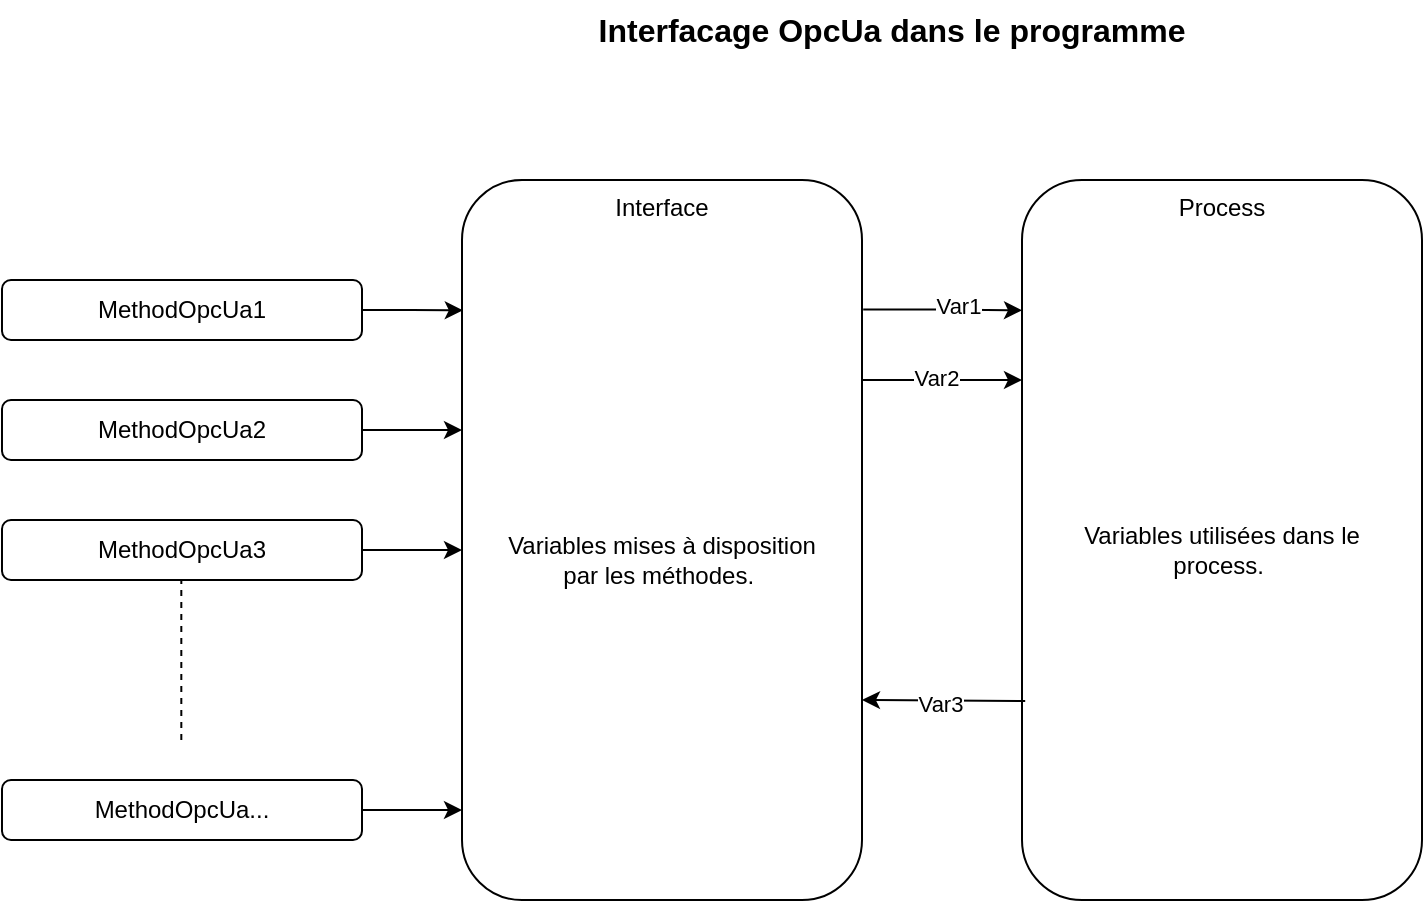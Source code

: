 <mxfile version="26.0.16" pages="3">
  <diagram name="Interface OpcUa" id="3O1yarx61FH_KQ-hQABA">
    <mxGraphModel dx="1434" dy="901" grid="1" gridSize="10" guides="1" tooltips="1" connect="1" arrows="1" fold="1" page="1" pageScale="1" pageWidth="1654" pageHeight="1169" math="0" shadow="0">
      <root>
        <mxCell id="0" />
        <mxCell id="1" parent="0" />
        <mxCell id="ovOquduBLZXhEfotEcZJ-17" style="edgeStyle=orthogonalEdgeStyle;rounded=0;orthogonalLoop=1;jettySize=auto;html=1;exitX=1;exitY=0.25;exitDx=0;exitDy=0;entryX=0;entryY=0.25;entryDx=0;entryDy=0;" parent="1" edge="1">
          <mxGeometry relative="1" as="geometry">
            <mxPoint x="640" y="260" as="sourcePoint" />
            <mxPoint x="720" y="260" as="targetPoint" />
          </mxGeometry>
        </mxCell>
        <mxCell id="ovOquduBLZXhEfotEcZJ-21" value="Var2" style="edgeLabel;html=1;align=center;verticalAlign=middle;resizable=0;points=[];" parent="ovOquduBLZXhEfotEcZJ-17" vertex="1" connectable="0">
          <mxGeometry x="-0.083" y="1" relative="1" as="geometry">
            <mxPoint as="offset" />
          </mxGeometry>
        </mxCell>
        <mxCell id="ovOquduBLZXhEfotEcZJ-1" value="Interface" style="rounded=1;whiteSpace=wrap;html=1;verticalAlign=top;" parent="1" vertex="1">
          <mxGeometry x="440" y="160" width="200" height="360" as="geometry" />
        </mxCell>
        <mxCell id="ovOquduBLZXhEfotEcZJ-5" style="edgeStyle=orthogonalEdgeStyle;rounded=0;orthogonalLoop=1;jettySize=auto;html=1;exitX=1;exitY=0.5;exitDx=0;exitDy=0;entryX=0.002;entryY=0.181;entryDx=0;entryDy=0;entryPerimeter=0;" parent="1" source="ovOquduBLZXhEfotEcZJ-3" target="ovOquduBLZXhEfotEcZJ-1" edge="1">
          <mxGeometry relative="1" as="geometry">
            <mxPoint x="420" y="260" as="targetPoint" />
          </mxGeometry>
        </mxCell>
        <mxCell id="ovOquduBLZXhEfotEcZJ-3" value="MethodOpcUa1" style="rounded=1;whiteSpace=wrap;html=1;" parent="1" vertex="1">
          <mxGeometry x="210" y="210" width="180" height="30" as="geometry" />
        </mxCell>
        <mxCell id="ovOquduBLZXhEfotEcZJ-6" value="Process" style="rounded=1;whiteSpace=wrap;html=1;verticalAlign=top;" parent="1" vertex="1">
          <mxGeometry x="720" y="160" width="200" height="360" as="geometry" />
        </mxCell>
        <mxCell id="ovOquduBLZXhEfotEcZJ-8" style="edgeStyle=orthogonalEdgeStyle;rounded=0;orthogonalLoop=1;jettySize=auto;html=1;exitX=1.003;exitY=0.18;exitDx=0;exitDy=0;entryX=0;entryY=0.181;entryDx=0;entryDy=0;entryPerimeter=0;exitPerimeter=0;" parent="1" source="ovOquduBLZXhEfotEcZJ-1" target="ovOquduBLZXhEfotEcZJ-6" edge="1">
          <mxGeometry relative="1" as="geometry">
            <mxPoint x="615.0" y="225.0" as="sourcePoint" />
            <mxPoint x="690" y="260" as="targetPoint" />
          </mxGeometry>
        </mxCell>
        <mxCell id="ovOquduBLZXhEfotEcZJ-22" value="Var1" style="edgeLabel;html=1;align=center;verticalAlign=middle;resizable=0;points=[];" parent="ovOquduBLZXhEfotEcZJ-8" vertex="1" connectable="0">
          <mxGeometry x="0.198" y="2" relative="1" as="geometry">
            <mxPoint as="offset" />
          </mxGeometry>
        </mxCell>
        <mxCell id="ovOquduBLZXhEfotEcZJ-9" style="edgeStyle=orthogonalEdgeStyle;rounded=0;orthogonalLoop=1;jettySize=auto;html=1;exitX=1;exitY=0.5;exitDx=0;exitDy=0;entryX=0.002;entryY=0.181;entryDx=0;entryDy=0;entryPerimeter=0;" parent="1" source="ovOquduBLZXhEfotEcZJ-10" edge="1">
          <mxGeometry relative="1" as="geometry">
            <mxPoint x="440" y="285" as="targetPoint" />
          </mxGeometry>
        </mxCell>
        <mxCell id="ovOquduBLZXhEfotEcZJ-10" value="MethodOpcUa2" style="rounded=1;whiteSpace=wrap;html=1;" parent="1" vertex="1">
          <mxGeometry x="210" y="270" width="180" height="30" as="geometry" />
        </mxCell>
        <mxCell id="ovOquduBLZXhEfotEcZJ-11" style="edgeStyle=orthogonalEdgeStyle;rounded=0;orthogonalLoop=1;jettySize=auto;html=1;exitX=1;exitY=0.5;exitDx=0;exitDy=0;entryX=0.002;entryY=0.181;entryDx=0;entryDy=0;entryPerimeter=0;" parent="1" source="ovOquduBLZXhEfotEcZJ-12" edge="1">
          <mxGeometry relative="1" as="geometry">
            <mxPoint x="440" y="345" as="targetPoint" />
          </mxGeometry>
        </mxCell>
        <mxCell id="ovOquduBLZXhEfotEcZJ-12" value="MethodOpcUa3" style="rounded=1;whiteSpace=wrap;html=1;" parent="1" vertex="1">
          <mxGeometry x="210" y="330" width="180" height="30" as="geometry" />
        </mxCell>
        <mxCell id="ovOquduBLZXhEfotEcZJ-13" value="" style="endArrow=none;dashed=1;html=1;rounded=0;" parent="1" edge="1">
          <mxGeometry width="50" height="50" relative="1" as="geometry">
            <mxPoint x="299.66" y="440" as="sourcePoint" />
            <mxPoint x="299.66" y="360" as="targetPoint" />
          </mxGeometry>
        </mxCell>
        <mxCell id="ovOquduBLZXhEfotEcZJ-14" style="edgeStyle=orthogonalEdgeStyle;rounded=0;orthogonalLoop=1;jettySize=auto;html=1;exitX=1;exitY=0.5;exitDx=0;exitDy=0;entryX=0.002;entryY=0.181;entryDx=0;entryDy=0;entryPerimeter=0;" parent="1" source="ovOquduBLZXhEfotEcZJ-15" edge="1">
          <mxGeometry relative="1" as="geometry">
            <mxPoint x="440" y="475" as="targetPoint" />
          </mxGeometry>
        </mxCell>
        <mxCell id="ovOquduBLZXhEfotEcZJ-15" value="MethodOpcUa..." style="rounded=1;whiteSpace=wrap;html=1;" parent="1" vertex="1">
          <mxGeometry x="210" y="460" width="180" height="30" as="geometry" />
        </mxCell>
        <mxCell id="ovOquduBLZXhEfotEcZJ-16" value="Variables mises à disposition par les méthodes.&amp;nbsp;" style="text;html=1;align=center;verticalAlign=middle;whiteSpace=wrap;rounded=0;" parent="1" vertex="1">
          <mxGeometry x="460" y="210" width="160" height="280" as="geometry" />
        </mxCell>
        <mxCell id="ovOquduBLZXhEfotEcZJ-18" value="" style="endArrow=classic;html=1;rounded=0;entryX=0.992;entryY=0.332;entryDx=0;entryDy=0;entryPerimeter=0;" parent="1" edge="1">
          <mxGeometry width="50" height="50" relative="1" as="geometry">
            <mxPoint x="721.6" y="420.48" as="sourcePoint" />
            <mxPoint x="640.0" y="420" as="targetPoint" />
          </mxGeometry>
        </mxCell>
        <mxCell id="ovOquduBLZXhEfotEcZJ-24" value="Var3" style="edgeLabel;html=1;align=center;verticalAlign=middle;resizable=0;points=[];" parent="ovOquduBLZXhEfotEcZJ-18" vertex="1" connectable="0">
          <mxGeometry x="0.04" y="2" relative="1" as="geometry">
            <mxPoint as="offset" />
          </mxGeometry>
        </mxCell>
        <mxCell id="ovOquduBLZXhEfotEcZJ-23" value="Variables utilisées dans le process.&amp;nbsp;" style="text;html=1;align=center;verticalAlign=middle;whiteSpace=wrap;rounded=0;" parent="1" vertex="1">
          <mxGeometry x="740" y="205" width="160" height="280" as="geometry" />
        </mxCell>
        <mxCell id="ZnCGJM9q_NyyhINOvmDc-1" value="&lt;font style=&quot;font-size: 16px;&quot;&gt;&lt;b&gt;Interfacage OpcUa dans le programme&lt;/b&gt;&lt;/font&gt;" style="text;html=1;align=center;verticalAlign=middle;whiteSpace=wrap;rounded=0;" vertex="1" parent="1">
          <mxGeometry x="450" y="70" width="410" height="30" as="geometry" />
        </mxCell>
      </root>
    </mxGraphModel>
  </diagram>
  <diagram id="NkyIWx4_HReazGIrEcEl" name="Echanges">
    <mxGraphModel dx="1434" dy="851" grid="1" gridSize="10" guides="1" tooltips="1" connect="1" arrows="1" fold="1" page="1" pageScale="1" pageWidth="1654" pageHeight="1169" math="0" shadow="0">
      <root>
        <mxCell id="0" />
        <mxCell id="1" parent="0" />
        <mxCell id="0HWD0VlDx9bdStxENrCN-12" style="edgeStyle=orthogonalEdgeStyle;rounded=0;orthogonalLoop=1;jettySize=auto;html=1;exitX=0.25;exitY=1;exitDx=0;exitDy=0;" edge="1" parent="1" source="0HWD0VlDx9bdStxENrCN-1" target="0HWD0VlDx9bdStxENrCN-9">
          <mxGeometry relative="1" as="geometry" />
        </mxCell>
        <mxCell id="0HWD0VlDx9bdStxENrCN-1" value="Unista" style="rounded=1;whiteSpace=wrap;html=1;" vertex="1" parent="1">
          <mxGeometry x="200" y="480" width="640" height="40" as="geometry" />
        </mxCell>
        <mxCell id="0HWD0VlDx9bdStxENrCN-13" style="edgeStyle=orthogonalEdgeStyle;rounded=0;orthogonalLoop=1;jettySize=auto;html=1;exitX=0.25;exitY=1;exitDx=0;exitDy=0;entryX=0.5;entryY=0;entryDx=0;entryDy=0;" edge="1" parent="1" source="0HWD0VlDx9bdStxENrCN-2" target="0HWD0VlDx9bdStxENrCN-8">
          <mxGeometry relative="1" as="geometry" />
        </mxCell>
        <mxCell id="0HWD0VlDx9bdStxENrCN-2" value="Agileo" style="rounded=1;whiteSpace=wrap;html=1;" vertex="1" parent="1">
          <mxGeometry x="200" y="80" width="640" height="40" as="geometry" />
        </mxCell>
        <mxCell id="0HWD0VlDx9bdStxENrCN-3" value="Ltu" style="rounded=1;whiteSpace=wrap;html=1;" vertex="1" parent="1">
          <mxGeometry x="200" y="720" width="640" height="40" as="geometry" />
        </mxCell>
        <mxCell id="0HWD0VlDx9bdStxENrCN-8" value="&lt;div&gt;Method&lt;/div&gt;&lt;ul&gt;&lt;li style=&quot;text-align: left;&quot;&gt;SetOrderParameter&lt;/li&gt;&lt;li style=&quot;text-align: left;&quot;&gt;StartProduction&lt;/li&gt;&lt;li style=&quot;text-align: left;&quot;&gt;ConfirmMachineProgram&lt;/li&gt;&lt;li style=&quot;text-align: left;&quot;&gt;ReloadMachineProgram&lt;/li&gt;&lt;li style=&quot;text-align: left;&quot;&gt;HoldProduction&lt;/li&gt;&lt;li style=&quot;text-align: left;&quot;&gt;StopProduction&lt;/li&gt;&lt;li style=&quot;text-align: left;&quot;&gt;InterruptWorkOrder&lt;/li&gt;&lt;li style=&quot;text-align: left;&quot;&gt;LifeBitMethod&lt;/li&gt;&lt;li style=&quot;text-align: left;&quot;&gt;ScrapPart&lt;/li&gt;&lt;li style=&quot;text-align: left;&quot;&gt;StartRefilling&lt;/li&gt;&lt;li style=&quot;text-align: left;&quot;&gt;StartMachineTest&lt;/li&gt;&lt;li style=&quot;text-align: left;&quot;&gt;StopMachineTest&lt;/li&gt;&lt;li style=&quot;text-align: left;&quot;&gt;ReleaseDepot&lt;/li&gt;&lt;li style=&quot;text-align: left;&quot;&gt;EmptyContainer&lt;/li&gt;&lt;/ul&gt;" style="rounded=1;whiteSpace=wrap;html=1;" vertex="1" parent="1">
          <mxGeometry x="200" y="200" width="280" height="280" as="geometry" />
        </mxCell>
        <mxCell id="0HWD0VlDx9bdStxENrCN-9" value="&lt;div&gt;Method&lt;/div&gt;&lt;ul&gt;&lt;li style=&quot;text-align: left;&quot;&gt;SendProgramToUse&lt;/li&gt;&lt;/ul&gt;" style="rounded=1;whiteSpace=wrap;html=1;" vertex="1" parent="1">
          <mxGeometry x="200" y="600" width="280" height="120" as="geometry" />
        </mxCell>
        <mxCell id="0HWD0VlDx9bdStxENrCN-15" style="edgeStyle=orthogonalEdgeStyle;rounded=0;orthogonalLoop=1;jettySize=auto;html=1;exitX=0.5;exitY=0;exitDx=0;exitDy=0;entryX=0.75;entryY=1;entryDx=0;entryDy=0;" edge="1" parent="1" source="0HWD0VlDx9bdStxENrCN-14" target="0HWD0VlDx9bdStxENrCN-2">
          <mxGeometry relative="1" as="geometry" />
        </mxCell>
        <mxCell id="0HWD0VlDx9bdStxENrCN-14" value="&lt;div&gt;Event&lt;/div&gt;&lt;ul&gt;&lt;li style=&quot;text-align: left;&quot;&gt;BlockingStepFinishedEvent&lt;/li&gt;&lt;li style=&quot;text-align: left;&quot;&gt;HapticThicknessMeasurementStepFinishedEvent&lt;/li&gt;&lt;li style=&quot;text-align: left;&quot;&gt;LathingA1StepFinishedEvent&lt;/li&gt;&lt;li style=&quot;text-align: left;&quot;&gt;LathingA2StepFinishedEvent&lt;/li&gt;&lt;li style=&quot;text-align: left;&quot;&gt;LathingB1StepFinishedEvent&lt;/li&gt;&lt;li style=&quot;text-align: left;&quot;&gt;LathingB2StepFinishedEvent&lt;/li&gt;&lt;li style=&quot;text-align: left;&quot;&gt;MillingAStepFinishedEvent&lt;/li&gt;&lt;li style=&quot;text-align: left;&quot;&gt;MillingBStepFinishedEvent&lt;/li&gt;&lt;li style=&quot;text-align: left;&quot;&gt;ReblockingStepFinishedEvent&lt;/li&gt;&lt;/ul&gt;" style="rounded=1;whiteSpace=wrap;html=1;" vertex="1" parent="1">
          <mxGeometry x="520" y="200" width="320" height="280" as="geometry" />
        </mxCell>
        <mxCell id="0HWD0VlDx9bdStxENrCN-17" style="edgeStyle=orthogonalEdgeStyle;rounded=0;orthogonalLoop=1;jettySize=auto;html=1;exitX=0.5;exitY=0;exitDx=0;exitDy=0;entryX=0.75;entryY=1;entryDx=0;entryDy=0;" edge="1" parent="1" source="0HWD0VlDx9bdStxENrCN-16" target="0HWD0VlDx9bdStxENrCN-1">
          <mxGeometry relative="1" as="geometry" />
        </mxCell>
        <mxCell id="0HWD0VlDx9bdStxENrCN-16" value="&lt;span style=&quot;background-color: transparent; color: light-dark(rgb(0, 0, 0), rgb(255, 255, 255));&quot;&gt;SendStatus&lt;/span&gt;&lt;ul&gt;&lt;li style=&quot;text-align: left;&quot;&gt;MachiningProgramID&lt;/li&gt;&lt;/ul&gt;" style="rounded=1;whiteSpace=wrap;html=1;" vertex="1" parent="1">
          <mxGeometry x="520" y="600" width="320" height="120" as="geometry" />
        </mxCell>
      </root>
    </mxGraphModel>
  </diagram>
  <diagram id="YD6w_GwWEMqqqDiA7UNt" name="Reseau">
    <mxGraphModel dx="1595" dy="1151" grid="1" gridSize="10" guides="1" tooltips="1" connect="1" arrows="1" fold="1" page="0" pageScale="1" pageWidth="1654" pageHeight="1169" math="0" shadow="0">
      <root>
        <mxCell id="0" />
        <mxCell id="1" parent="0" />
        <mxCell id="co2a4Y4tU_Pg6uYOtprd-22" value="&lt;font&gt;MACHINE UNISTA&lt;/font&gt;" style="rounded=1;whiteSpace=wrap;html=1;fillColor=#f8cecc;strokeColor=#b85450;verticalAlign=top;" vertex="1" parent="1">
          <mxGeometry x="111" y="110" width="219" height="260" as="geometry" />
        </mxCell>
        <mxCell id="co2a4Y4tU_Pg6uYOtprd-1" value="LTU&lt;div&gt;&lt;br&gt;&lt;/div&gt;&lt;div&gt;192.168.1.xxx&lt;/div&gt;" style="rounded=1;whiteSpace=wrap;html=1;" vertex="1" parent="1">
          <mxGeometry x="-240" y="-20" width="120" height="59" as="geometry" />
        </mxCell>
        <mxCell id="co2a4Y4tU_Pg6uYOtprd-2" value="LTU&lt;div&gt;&lt;br&gt;&lt;/div&gt;&lt;div&gt;192.168.1.xxx&lt;/div&gt;" style="rounded=1;whiteSpace=wrap;html=1;" vertex="1" parent="1">
          <mxGeometry x="-80" y="-19" width="120" height="58" as="geometry" />
        </mxCell>
        <mxCell id="co2a4Y4tU_Pg6uYOtprd-3" value="LTU&lt;div&gt;&lt;br&gt;&lt;/div&gt;&lt;div&gt;192.168.1.xxx&lt;/div&gt;" style="rounded=1;whiteSpace=wrap;html=1;" vertex="1" parent="1">
          <mxGeometry x="80" y="-19" width="120" height="59" as="geometry" />
        </mxCell>
        <mxCell id="co2a4Y4tU_Pg6uYOtprd-4" value="Unista&lt;div&gt;&lt;br&gt;&lt;/div&gt;&lt;div&gt;192.168.1.xxx&lt;/div&gt;" style="rounded=1;whiteSpace=wrap;html=1;" vertex="1" parent="1">
          <mxGeometry x="160" y="240" width="121" height="110" as="geometry" />
        </mxCell>
        <mxCell id="co2a4Y4tU_Pg6uYOtprd-9" value="SWITCH&lt;div&gt;-096A3&lt;/div&gt;" style="rounded=0;whiteSpace=wrap;html=1;" vertex="1" parent="1">
          <mxGeometry x="161" y="160" width="120" height="40" as="geometry" />
        </mxCell>
        <mxCell id="co2a4Y4tU_Pg6uYOtprd-11" value="" style="endArrow=none;html=1;rounded=0;fontSize=12;startSize=8;endSize=8;curved=1;exitX=0.5;exitY=0;exitDx=0;exitDy=0;entryX=0.5;entryY=1;entryDx=0;entryDy=0;" edge="1" parent="1" source="co2a4Y4tU_Pg6uYOtprd-4" target="co2a4Y4tU_Pg6uYOtprd-9">
          <mxGeometry width="50" height="50" relative="1" as="geometry">
            <mxPoint x="421" y="230" as="sourcePoint" />
            <mxPoint x="471" y="180" as="targetPoint" />
          </mxGeometry>
        </mxCell>
        <mxCell id="co2a4Y4tU_Pg6uYOtprd-12" value="" style="endArrow=none;html=1;rounded=0;fontSize=12;startSize=8;endSize=8;curved=1;exitX=0.25;exitY=0;exitDx=0;exitDy=0;entryX=0.5;entryY=1;entryDx=0;entryDy=0;" edge="1" parent="1" source="co2a4Y4tU_Pg6uYOtprd-9" target="co2a4Y4tU_Pg6uYOtprd-3">
          <mxGeometry width="50" height="50" relative="1" as="geometry">
            <mxPoint x="180" y="230" as="sourcePoint" />
            <mxPoint x="230" y="180" as="targetPoint" />
            <Array as="points">
              <mxPoint x="100" y="80" />
            </Array>
          </mxGeometry>
        </mxCell>
        <mxCell id="co2a4Y4tU_Pg6uYOtprd-13" value="" style="endArrow=none;html=1;rounded=0;fontSize=12;startSize=8;endSize=8;curved=1;entryX=0.5;entryY=1;entryDx=0;entryDy=0;exitX=0.25;exitY=0;exitDx=0;exitDy=0;" edge="1" parent="1" source="co2a4Y4tU_Pg6uYOtprd-9" target="co2a4Y4tU_Pg6uYOtprd-2">
          <mxGeometry width="50" height="50" relative="1" as="geometry">
            <mxPoint x="-60" y="110" as="sourcePoint" />
            <mxPoint x="-10" y="60" as="targetPoint" />
            <Array as="points">
              <mxPoint x="70" y="110" />
            </Array>
          </mxGeometry>
        </mxCell>
        <mxCell id="co2a4Y4tU_Pg6uYOtprd-14" value="" style="endArrow=none;html=1;rounded=0;fontSize=12;startSize=8;endSize=8;curved=1;entryX=0.5;entryY=1;entryDx=0;entryDy=0;exitX=0.25;exitY=0;exitDx=0;exitDy=0;" edge="1" parent="1" source="co2a4Y4tU_Pg6uYOtprd-9" target="co2a4Y4tU_Pg6uYOtprd-1">
          <mxGeometry width="50" height="50" relative="1" as="geometry">
            <mxPoint x="-270" y="150" as="sourcePoint" />
            <mxPoint x="-220" y="100" as="targetPoint" />
            <Array as="points">
              <mxPoint x="-20" y="120" />
            </Array>
          </mxGeometry>
        </mxCell>
        <mxCell id="co2a4Y4tU_Pg6uYOtprd-16" value="LTU&lt;div&gt;&lt;br&gt;&lt;/div&gt;&lt;div&gt;192.168.1.xxx&lt;/div&gt;" style="rounded=1;whiteSpace=wrap;html=1;" vertex="1" parent="1">
          <mxGeometry x="240" y="-21" width="120" height="59" as="geometry" />
        </mxCell>
        <mxCell id="co2a4Y4tU_Pg6uYOtprd-17" value="LTU&lt;div&gt;&lt;br&gt;&lt;/div&gt;&lt;div&gt;192.168.1.xxx&lt;/div&gt;" style="rounded=1;whiteSpace=wrap;html=1;" vertex="1" parent="1">
          <mxGeometry x="400" y="-20" width="120" height="58" as="geometry" />
        </mxCell>
        <mxCell id="co2a4Y4tU_Pg6uYOtprd-18" value="LTU&lt;div&gt;&lt;br&gt;&lt;/div&gt;&lt;div&gt;192.168.1.xxx&lt;/div&gt;" style="rounded=1;whiteSpace=wrap;html=1;" vertex="1" parent="1">
          <mxGeometry x="560" y="-20" width="120" height="59" as="geometry" />
        </mxCell>
        <mxCell id="co2a4Y4tU_Pg6uYOtprd-19" value="" style="endArrow=none;html=1;rounded=0;fontSize=12;startSize=8;endSize=8;curved=1;exitX=0.75;exitY=0;exitDx=0;exitDy=0;entryX=0.5;entryY=1;entryDx=0;entryDy=0;" edge="1" parent="1" source="co2a4Y4tU_Pg6uYOtprd-9" target="co2a4Y4tU_Pg6uYOtprd-16">
          <mxGeometry width="50" height="50" relative="1" as="geometry">
            <mxPoint x="250" y="120" as="sourcePoint" />
            <mxPoint x="300" y="70" as="targetPoint" />
            <Array as="points">
              <mxPoint x="310" y="90" />
            </Array>
          </mxGeometry>
        </mxCell>
        <mxCell id="co2a4Y4tU_Pg6uYOtprd-20" value="" style="endArrow=none;html=1;rounded=0;fontSize=12;startSize=8;endSize=8;curved=1;entryX=0.5;entryY=1;entryDx=0;entryDy=0;exitX=0.75;exitY=0;exitDx=0;exitDy=0;" edge="1" parent="1" source="co2a4Y4tU_Pg6uYOtprd-9" target="co2a4Y4tU_Pg6uYOtprd-17">
          <mxGeometry width="50" height="50" relative="1" as="geometry">
            <mxPoint x="370" y="160" as="sourcePoint" />
            <mxPoint x="420" y="110" as="targetPoint" />
            <Array as="points">
              <mxPoint x="380" y="110" />
            </Array>
          </mxGeometry>
        </mxCell>
        <mxCell id="co2a4Y4tU_Pg6uYOtprd-21" value="" style="endArrow=none;html=1;rounded=0;fontSize=12;startSize=8;endSize=8;curved=1;exitX=0.75;exitY=0;exitDx=0;exitDy=0;entryX=0.5;entryY=1;entryDx=0;entryDy=0;" edge="1" parent="1" source="co2a4Y4tU_Pg6uYOtprd-9" target="co2a4Y4tU_Pg6uYOtprd-18">
          <mxGeometry width="50" height="50" relative="1" as="geometry">
            <mxPoint x="470" y="180" as="sourcePoint" />
            <mxPoint x="520" y="130" as="targetPoint" />
            <Array as="points">
              <mxPoint x="450" y="120" />
            </Array>
          </mxGeometry>
        </mxCell>
      </root>
    </mxGraphModel>
  </diagram>
</mxfile>

